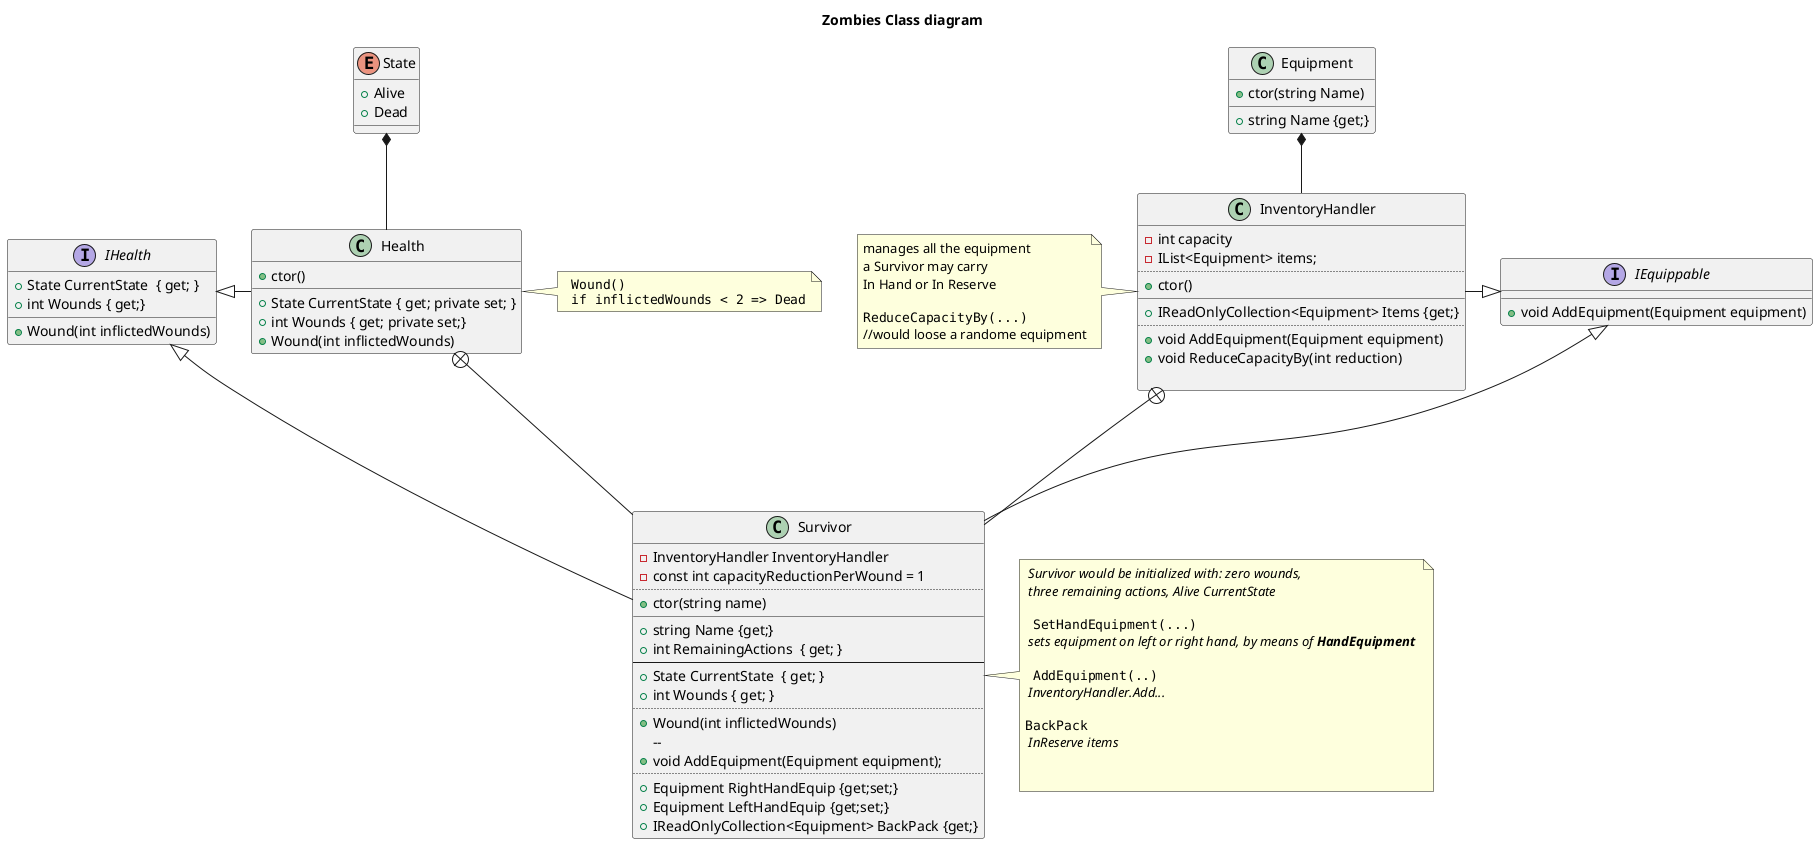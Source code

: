 @startuml "Zombies Class diagram"

title "Zombies Class diagram"


class Equipment
{
    +ctor(string Name)
    __
    +string Name {get;}
}

interface IEquippable
{
    +void AddEquipment(Equipment equipment)
}

class InventoryHandler
{
    -int capacity
    -IList<Equipment> items;
    ..
    +ctor()
    __
    +IReadOnlyCollection<Equipment> Items {get;}
    ..
    +void AddEquipment(Equipment equipment)
    +void ReduceCapacityBy(int reduction)

}

note left
    manages all the equipment
    a Survivor may carry
    In Hand or In Reserve

    ""ReduceCapacityBy(...)""
    //would loose a randome equipment
end note

Equipment *-- InventoryHandler
IEquippable <|-left-InventoryHandler

enum State{
    +Alive
    +Dead
}

interface IHealth
{
    +State CurrentState  { get; }
    +int Wounds { get;}
    +Wound(int inflictedWounds)
}

class Health
{
    +ctor()
    __
    +State CurrentState { get; private set; }
    +int Wounds { get; private set;}
    +Wound(int inflictedWounds)
}

note right
    "" Wound() ""
    "" if inflictedWounds < 2 => Dead""
end note

State *-- Health
IHealth <|- Health


class Survivor
{
    -InventoryHandler InventoryHandler
    -const int capacityReductionPerWound = 1
    ..
    +ctor(string name)
    __
    +string Name {get;}
    +int RemainingActions  { get; }
    --
    +State CurrentState  { get; }
    +int Wounds { get; }
    ..
    +Wound(int inflictedWounds)
    --    
    +void AddEquipment(Equipment equipment);
    ..
    +Equipment RightHandEquip {get;set;}
    +Equipment LeftHandEquip {get;set;}
    +IReadOnlyCollection<Equipment> BackPack {get;}
}

note right
    // Survivor would be initialized with: zero wounds, //
    // three remaining actions, Alive CurrentState //

    "" SetHandEquipment(...) ""
    // sets equipment on left or right hand, by means of **HandEquipment** //

    "" AddEquipment(..) ""
    // InventoryHandler.Add...//

    ""BackPack""
    // InReserve items //


end note

Health +--- Survivor
IHealth <|-Survivor
IEquippable <|---Survivor



InventoryHandler +-- Survivor


@enduml